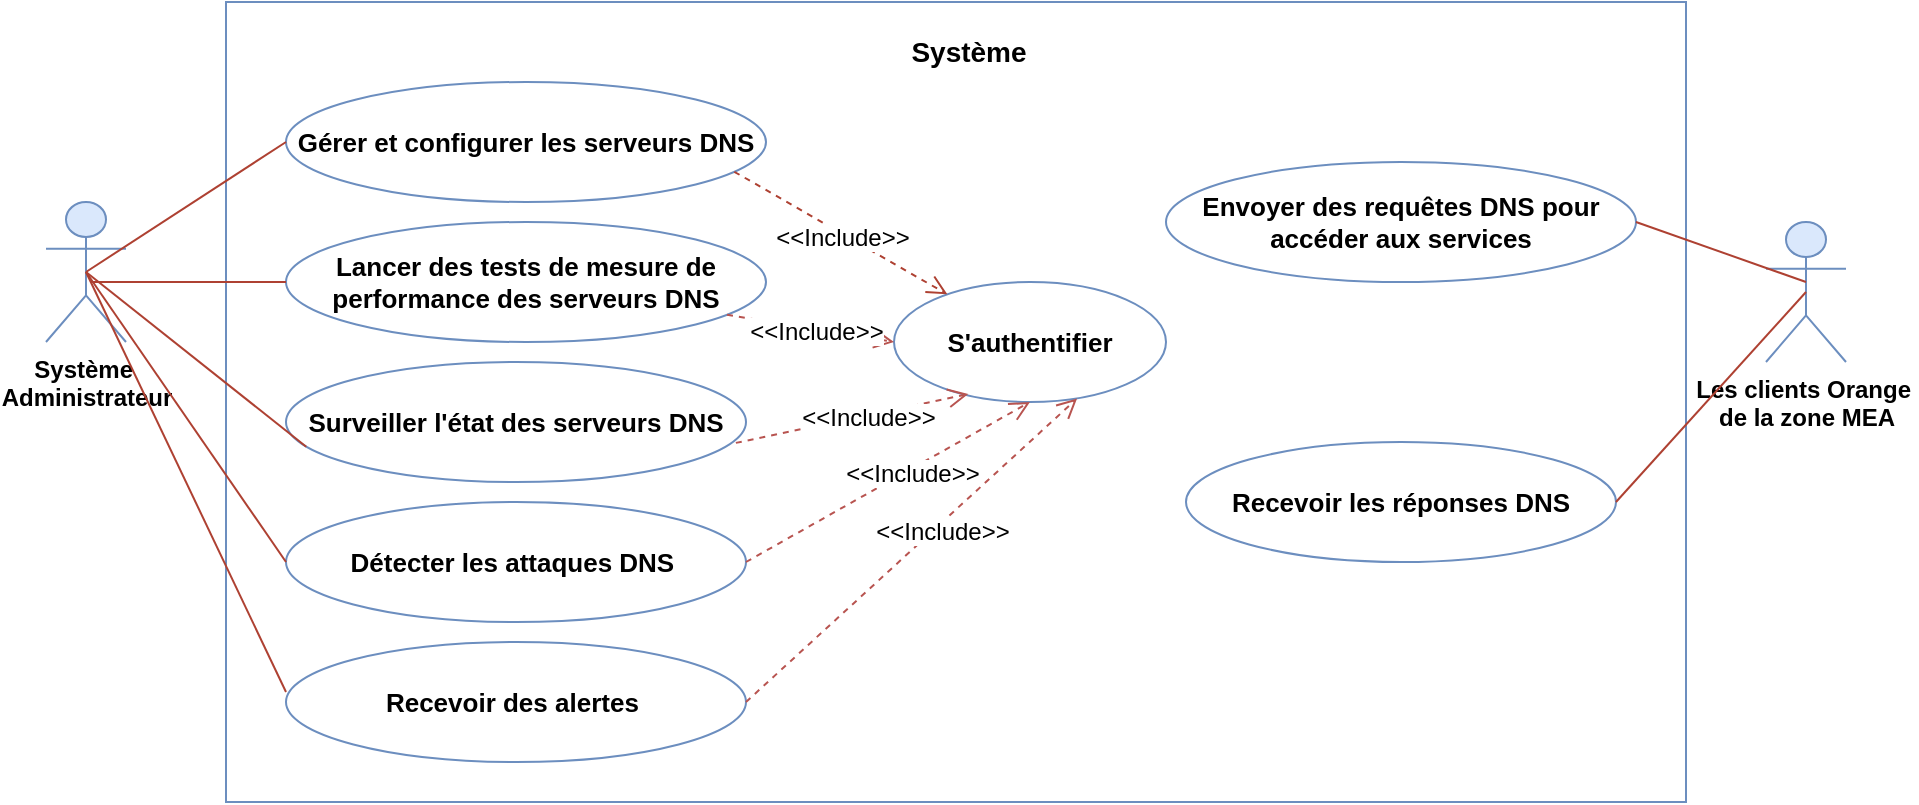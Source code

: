 <mxfile version="24.6.5" type="github">
  <diagram name="Page-1" id="hmiNFq13a2drrHhc0E6c">
    <mxGraphModel dx="1859" dy="501" grid="1" gridSize="10" guides="1" tooltips="1" connect="1" arrows="1" fold="1" page="1" pageScale="1" pageWidth="827" pageHeight="1169" math="0" shadow="0">
      <root>
        <mxCell id="0" />
        <mxCell id="1" parent="0" />
        <mxCell id="PDqdzu1Ucp-oA0ykx4EQ-2" value="Les clients Orange&amp;nbsp;&lt;div&gt;de la zone MEA&lt;/div&gt;" style="shape=umlActor;verticalLabelPosition=bottom;verticalAlign=top;html=1;outlineConnect=0;fontStyle=1;fillColor=#dae8fc;strokeColor=#6c8ebf;" vertex="1" parent="1">
          <mxGeometry x="850" y="150" width="40" height="70" as="geometry" />
        </mxCell>
        <mxCell id="PDqdzu1Ucp-oA0ykx4EQ-4" value="" style="rounded=0;whiteSpace=wrap;html=1;strokeColor=#6C8EBF;" vertex="1" parent="1">
          <mxGeometry x="80" y="40" width="730" height="400" as="geometry" />
        </mxCell>
        <mxCell id="PDqdzu1Ucp-oA0ykx4EQ-6" value="&lt;b&gt;&lt;font style=&quot;font-size: 13px;&quot;&gt;Gérer et configurer les serveurs DNS&lt;/font&gt;&lt;/b&gt;" style="ellipse;whiteSpace=wrap;html=1;fillColor=#FFFFFF;strokeColor=#6c8ebf;" vertex="1" parent="1">
          <mxGeometry x="110" y="80" width="240" height="60" as="geometry" />
        </mxCell>
        <mxCell id="PDqdzu1Ucp-oA0ykx4EQ-7" value="&lt;b&gt;&lt;font style=&quot;font-size: 14px;&quot;&gt;Système&lt;/font&gt;&lt;/b&gt;" style="text;strokeColor=none;align=center;fillColor=none;html=1;verticalAlign=middle;whiteSpace=wrap;rounded=0;" vertex="1" parent="1">
          <mxGeometry x="414" y="50" width="75" height="30" as="geometry" />
        </mxCell>
        <mxCell id="PDqdzu1Ucp-oA0ykx4EQ-8" value="&lt;b&gt;&lt;font style=&quot;font-size: 13px;&quot;&gt;Lancer des tests de mesure de performance des serveurs DNS&lt;/font&gt;&lt;/b&gt;" style="ellipse;whiteSpace=wrap;html=1;fillColor=#ffffff;strokeColor=#6C8EBF;" vertex="1" parent="1">
          <mxGeometry x="110" y="150" width="240" height="60" as="geometry" />
        </mxCell>
        <mxCell id="PDqdzu1Ucp-oA0ykx4EQ-9" value="&lt;b&gt;&lt;font style=&quot;font-size: 13px;&quot;&gt;Surveiller l&#39;état des serveurs DNS&lt;/font&gt;&lt;/b&gt;" style="ellipse;whiteSpace=wrap;html=1;strokeColor=#6C8EBF;" vertex="1" parent="1">
          <mxGeometry x="110" y="220" width="230" height="60" as="geometry" />
        </mxCell>
        <mxCell id="PDqdzu1Ucp-oA0ykx4EQ-10" value="&lt;b&gt;&lt;font style=&quot;font-size: 13px;&quot;&gt;Détecter les attaques DNS&amp;nbsp;&lt;/font&gt;&lt;/b&gt;" style="ellipse;whiteSpace=wrap;html=1;strokeColor=#6C8EBF;" vertex="1" parent="1">
          <mxGeometry x="110" y="290" width="230" height="60" as="geometry" />
        </mxCell>
        <mxCell id="PDqdzu1Ucp-oA0ykx4EQ-11" value="&lt;b&gt;&lt;font style=&quot;font-size: 13px;&quot;&gt;Recevoir des alertes&amp;nbsp;&lt;/font&gt;&lt;/b&gt;" style="ellipse;whiteSpace=wrap;html=1;strokeColor=#6C8EBF;" vertex="1" parent="1">
          <mxGeometry x="110" y="360" width="230" height="60" as="geometry" />
        </mxCell>
        <mxCell id="PDqdzu1Ucp-oA0ykx4EQ-12" value="&lt;b&gt;&lt;font style=&quot;font-size: 13px;&quot;&gt;S&#39;authentifier&lt;/font&gt;&lt;/b&gt;" style="ellipse;whiteSpace=wrap;html=1;strokeColor=#6C8EBF;" vertex="1" parent="1">
          <mxGeometry x="414" y="180" width="136" height="60" as="geometry" />
        </mxCell>
        <mxCell id="PDqdzu1Ucp-oA0ykx4EQ-13" value="&lt;b&gt;&lt;font style=&quot;font-size: 13px;&quot;&gt;Envoyer des requêtes DNS pour accéder aux services&lt;/font&gt;&lt;/b&gt;" style="ellipse;whiteSpace=wrap;html=1;strokeColor=#6C8EBF;" vertex="1" parent="1">
          <mxGeometry x="550" y="120" width="235" height="60" as="geometry" />
        </mxCell>
        <mxCell id="PDqdzu1Ucp-oA0ykx4EQ-14" value="&lt;b&gt;&lt;font style=&quot;font-size: 13px;&quot;&gt;Recevoir les réponses DNS&lt;/font&gt;&lt;/b&gt;" style="ellipse;whiteSpace=wrap;html=1;strokeColor=#6C8EBF;" vertex="1" parent="1">
          <mxGeometry x="560" y="260" width="215" height="60" as="geometry" />
        </mxCell>
        <object label="Système&amp;nbsp;&lt;div&gt;Administrateur&lt;/div&gt;" id="PDqdzu1Ucp-oA0ykx4EQ-21">
          <mxCell style="shape=umlActor;verticalLabelPosition=bottom;verticalAlign=top;html=1;outlineConnect=0;fontStyle=1;fillColor=#dae8fc;strokeColor=#6c8ebf;" vertex="1" parent="1">
            <mxGeometry x="-10" y="140" width="40" height="70" as="geometry" />
          </mxCell>
        </object>
        <mxCell id="PDqdzu1Ucp-oA0ykx4EQ-32" value="&lt;font style=&quot;font-size: 12px;&quot;&gt;&amp;lt;&amp;lt;Include&amp;gt;&amp;gt;&lt;/font&gt;" style="html=1;verticalAlign=bottom;endArrow=open;dashed=1;endSize=8;curved=0;rounded=0;exitX=0.934;exitY=0.748;exitDx=0;exitDy=0;exitPerimeter=0;fillColor=#fad9d5;strokeColor=#ae4132;" edge="1" parent="1" source="PDqdzu1Ucp-oA0ykx4EQ-6" target="PDqdzu1Ucp-oA0ykx4EQ-12">
          <mxGeometry x="0.1" y="-10" relative="1" as="geometry">
            <mxPoint x="464" y="160" as="sourcePoint" />
            <mxPoint x="384" y="160" as="targetPoint" />
            <mxPoint as="offset" />
          </mxGeometry>
        </mxCell>
        <mxCell id="PDqdzu1Ucp-oA0ykx4EQ-33" value="&lt;font style=&quot;font-size: 12px;&quot;&gt;&amp;lt;&amp;lt;Include&amp;gt;&amp;gt;&lt;/font&gt;" style="html=1;verticalAlign=bottom;endArrow=open;dashed=1;endSize=8;curved=0;rounded=0;entryX=0;entryY=0.5;entryDx=0;entryDy=0;fillColor=#f8cecc;strokeColor=#b85450;" edge="1" parent="1" source="PDqdzu1Ucp-oA0ykx4EQ-8" target="PDqdzu1Ucp-oA0ykx4EQ-12">
          <mxGeometry x="0.1" y="-10" relative="1" as="geometry">
            <mxPoint x="358" y="190" as="sourcePoint" />
            <mxPoint x="444" y="250" as="targetPoint" />
            <mxPoint as="offset" />
          </mxGeometry>
        </mxCell>
        <mxCell id="PDqdzu1Ucp-oA0ykx4EQ-34" value="&lt;font style=&quot;font-size: 12px;&quot;&gt;&amp;lt;&amp;lt;Include&amp;gt;&amp;gt;&lt;/font&gt;" style="html=1;verticalAlign=bottom;endArrow=open;dashed=1;endSize=8;curved=0;rounded=0;exitX=0.978;exitY=0.674;exitDx=0;exitDy=0;exitPerimeter=0;entryX=0.273;entryY=0.934;entryDx=0;entryDy=0;entryPerimeter=0;fillColor=#f8cecc;strokeColor=#b85450;" edge="1" parent="1" source="PDqdzu1Ucp-oA0ykx4EQ-9" target="PDqdzu1Ucp-oA0ykx4EQ-12">
          <mxGeometry x="0.1" y="-10" relative="1" as="geometry">
            <mxPoint x="350" y="270" as="sourcePoint" />
            <mxPoint x="436" y="330" as="targetPoint" />
            <mxPoint as="offset" />
          </mxGeometry>
        </mxCell>
        <mxCell id="PDqdzu1Ucp-oA0ykx4EQ-35" value="&lt;font style=&quot;font-size: 12px;&quot;&gt;&amp;lt;&amp;lt;Include&amp;gt;&amp;gt;&lt;/font&gt;" style="html=1;verticalAlign=bottom;endArrow=open;dashed=1;endSize=8;curved=0;rounded=0;exitX=1;exitY=0.5;exitDx=0;exitDy=0;entryX=0.5;entryY=1;entryDx=0;entryDy=0;fillColor=#f8cecc;strokeColor=#b85450;" edge="1" parent="1" source="PDqdzu1Ucp-oA0ykx4EQ-10" target="PDqdzu1Ucp-oA0ykx4EQ-12">
          <mxGeometry x="0.1" y="-10" relative="1" as="geometry">
            <mxPoint x="358" y="320" as="sourcePoint" />
            <mxPoint x="444" y="380" as="targetPoint" />
            <mxPoint as="offset" />
          </mxGeometry>
        </mxCell>
        <mxCell id="PDqdzu1Ucp-oA0ykx4EQ-36" value="&lt;font style=&quot;font-size: 12px;&quot;&gt;&amp;lt;&amp;lt;Include&amp;gt;&amp;gt;&lt;/font&gt;" style="html=1;verticalAlign=bottom;endArrow=open;dashed=1;endSize=8;curved=0;rounded=0;exitX=1;exitY=0.5;exitDx=0;exitDy=0;entryX=0.673;entryY=0.971;entryDx=0;entryDy=0;entryPerimeter=0;fillColor=#f8cecc;strokeColor=#b85450;" edge="1" parent="1" source="PDqdzu1Ucp-oA0ykx4EQ-11" target="PDqdzu1Ucp-oA0ykx4EQ-12">
          <mxGeometry x="0.1" y="-10" relative="1" as="geometry">
            <mxPoint x="370" y="390" as="sourcePoint" />
            <mxPoint x="478" y="310" as="targetPoint" />
            <mxPoint as="offset" />
          </mxGeometry>
        </mxCell>
        <mxCell id="PDqdzu1Ucp-oA0ykx4EQ-38" value="" style="endArrow=none;html=1;rounded=0;entryX=0;entryY=0.5;entryDx=0;entryDy=0;exitX=0.5;exitY=0.5;exitDx=0;exitDy=0;exitPerimeter=0;fillColor=#fad9d5;strokeColor=#ae4132;" edge="1" parent="1" source="PDqdzu1Ucp-oA0ykx4EQ-21" target="PDqdzu1Ucp-oA0ykx4EQ-6">
          <mxGeometry width="50" height="50" relative="1" as="geometry">
            <mxPoint x="30" y="190" as="sourcePoint" />
            <mxPoint x="80" y="140" as="targetPoint" />
          </mxGeometry>
        </mxCell>
        <mxCell id="PDqdzu1Ucp-oA0ykx4EQ-39" value="" style="endArrow=none;html=1;rounded=0;fillColor=#fad9d5;strokeColor=#ae4132;" edge="1" parent="1" target="PDqdzu1Ucp-oA0ykx4EQ-8">
          <mxGeometry width="50" height="50" relative="1" as="geometry">
            <mxPoint x="12" y="180" as="sourcePoint" />
            <mxPoint x="120" y="120" as="targetPoint" />
          </mxGeometry>
        </mxCell>
        <mxCell id="PDqdzu1Ucp-oA0ykx4EQ-40" value="" style="endArrow=none;html=1;rounded=0;entryX=0.044;entryY=0.706;entryDx=0;entryDy=0;entryPerimeter=0;exitX=0.5;exitY=0.5;exitDx=0;exitDy=0;exitPerimeter=0;fillColor=#fad9d5;strokeColor=#ae4132;" edge="1" parent="1" source="PDqdzu1Ucp-oA0ykx4EQ-21" target="PDqdzu1Ucp-oA0ykx4EQ-9">
          <mxGeometry width="50" height="50" relative="1" as="geometry">
            <mxPoint x="30" y="190" as="sourcePoint" />
            <mxPoint x="122" y="195" as="targetPoint" />
          </mxGeometry>
        </mxCell>
        <mxCell id="PDqdzu1Ucp-oA0ykx4EQ-41" value="" style="endArrow=none;html=1;rounded=0;entryX=0;entryY=0.5;entryDx=0;entryDy=0;exitX=0.5;exitY=0.5;exitDx=0;exitDy=0;exitPerimeter=0;fillColor=#fad9d5;strokeColor=#ae4132;" edge="1" parent="1" source="PDqdzu1Ucp-oA0ykx4EQ-21" target="PDqdzu1Ucp-oA0ykx4EQ-10">
          <mxGeometry width="50" height="50" relative="1" as="geometry">
            <mxPoint x="30" y="190" as="sourcePoint" />
            <mxPoint x="110" y="276" as="targetPoint" />
          </mxGeometry>
        </mxCell>
        <mxCell id="PDqdzu1Ucp-oA0ykx4EQ-42" value="" style="endArrow=none;html=1;rounded=0;entryX=0;entryY=0.5;entryDx=0;entryDy=0;exitX=0.5;exitY=0.5;exitDx=0;exitDy=0;exitPerimeter=0;fillColor=#fad9d5;strokeColor=#ae4132;" edge="1" parent="1" source="PDqdzu1Ucp-oA0ykx4EQ-21">
          <mxGeometry width="50" height="50" relative="1" as="geometry">
            <mxPoint x="30" y="190" as="sourcePoint" />
            <mxPoint x="110" y="385" as="targetPoint" />
          </mxGeometry>
        </mxCell>
        <mxCell id="PDqdzu1Ucp-oA0ykx4EQ-44" value="" style="endArrow=none;html=1;rounded=0;exitX=1;exitY=0.5;exitDx=0;exitDy=0;fillColor=#fad9d5;strokeColor=#ae4132;" edge="1" parent="1" source="PDqdzu1Ucp-oA0ykx4EQ-13">
          <mxGeometry width="50" height="50" relative="1" as="geometry">
            <mxPoint x="820" y="230" as="sourcePoint" />
            <mxPoint x="870" y="180" as="targetPoint" />
          </mxGeometry>
        </mxCell>
        <mxCell id="PDqdzu1Ucp-oA0ykx4EQ-45" value="" style="endArrow=none;html=1;rounded=0;exitX=1;exitY=0.5;exitDx=0;exitDy=0;entryX=0.5;entryY=0.5;entryDx=0;entryDy=0;entryPerimeter=0;fillColor=#fad9d5;strokeColor=#ae4132;" edge="1" parent="1" source="PDqdzu1Ucp-oA0ykx4EQ-14" target="PDqdzu1Ucp-oA0ykx4EQ-2">
          <mxGeometry width="50" height="50" relative="1" as="geometry">
            <mxPoint x="785" y="180" as="sourcePoint" />
            <mxPoint x="880" y="190" as="targetPoint" />
          </mxGeometry>
        </mxCell>
      </root>
    </mxGraphModel>
  </diagram>
</mxfile>
